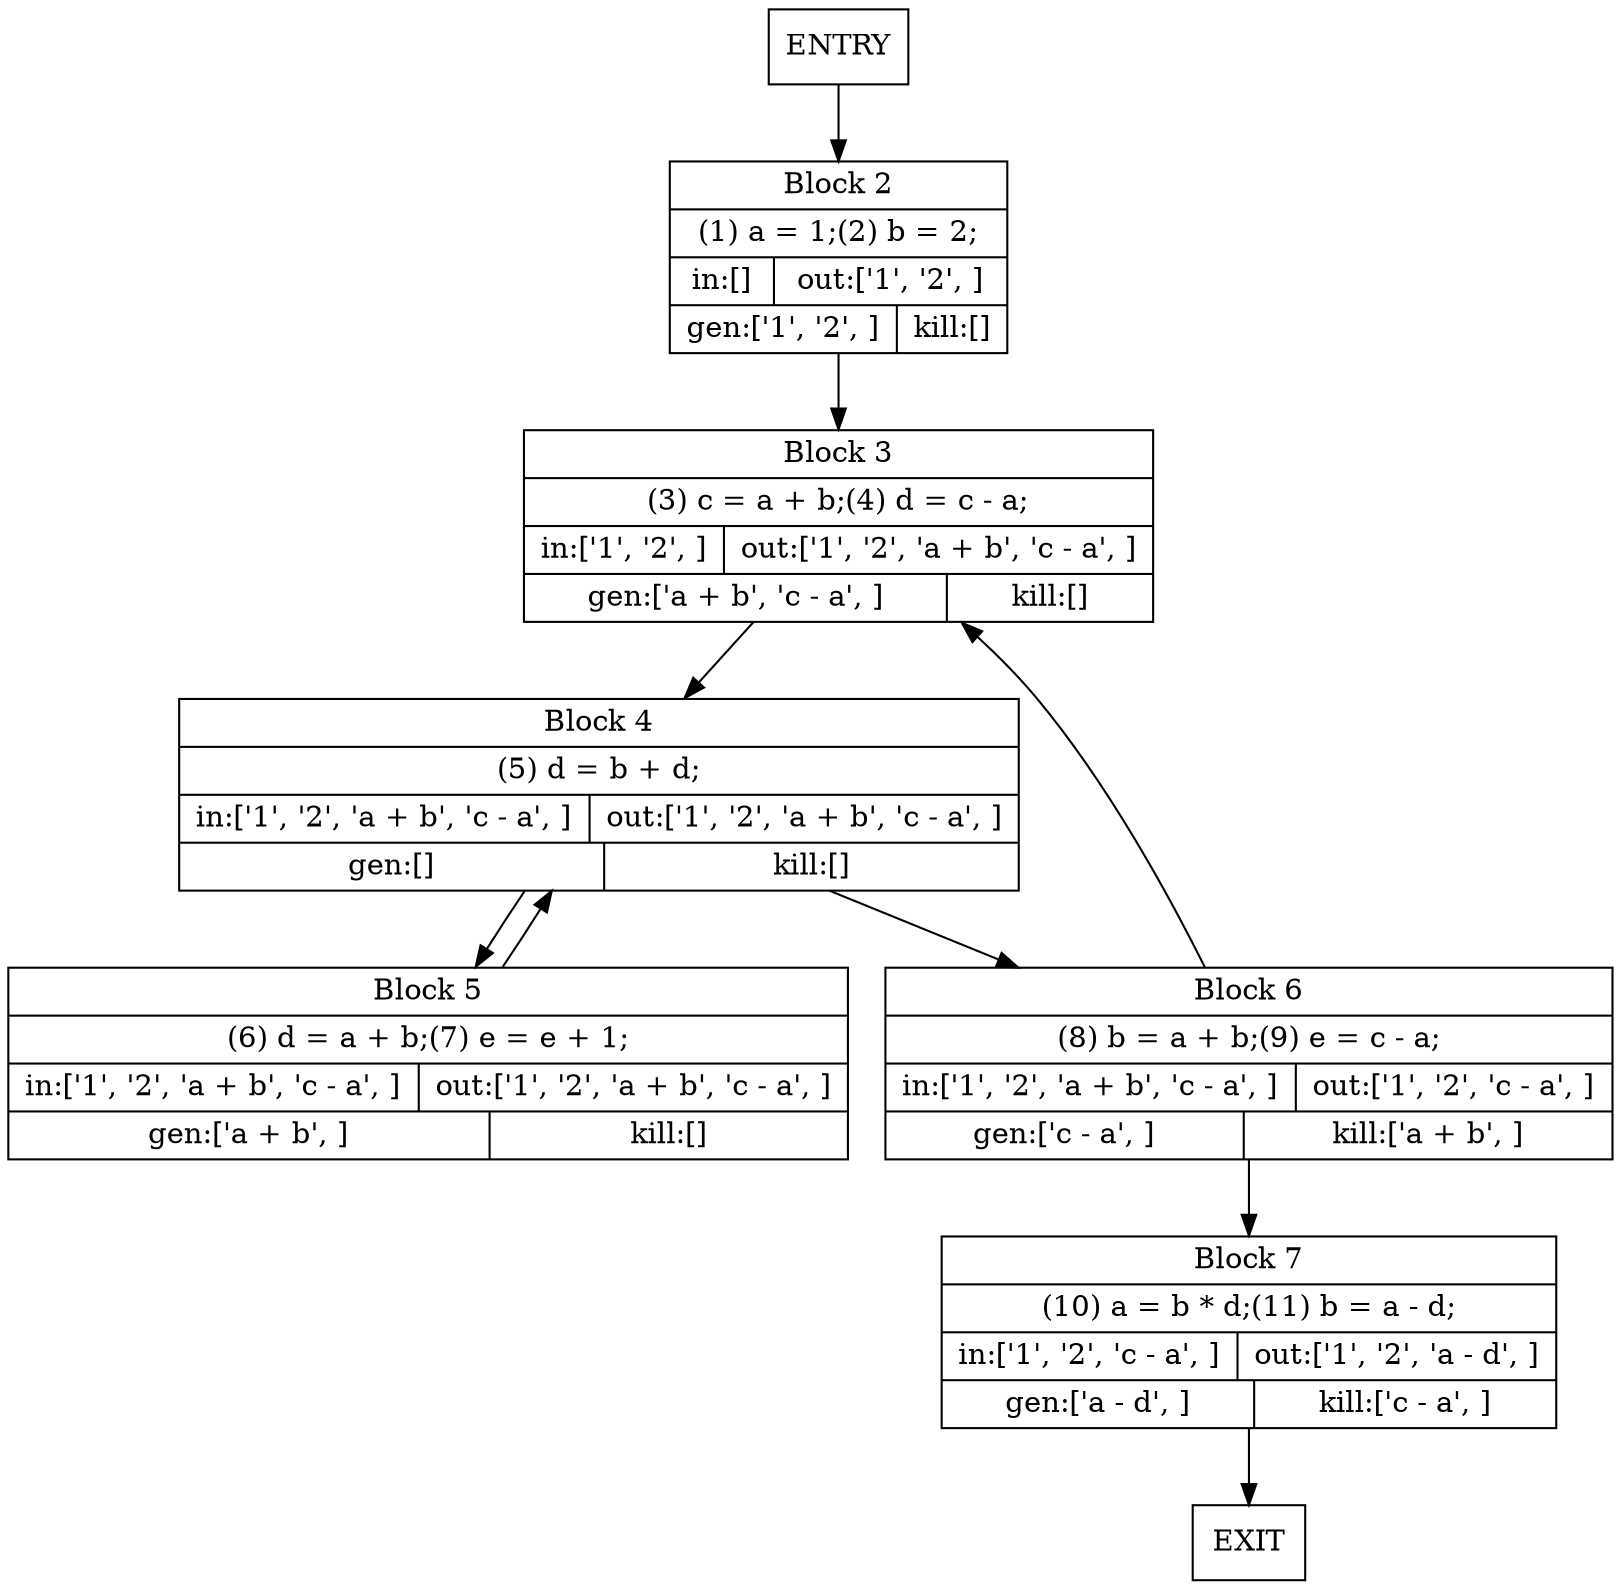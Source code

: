 digraph {
node [shape=record];
0 [label="ENTRY"];
1 [label="EXIT"];
2 [label=<{Block 2|(1) a = 1;(2) b = 2;|{in:[]|out:['1', '2', ]}|{gen:['1', '2', ]|kill:[]}}>];
3 [label=<{Block 3|(3) c = a + b;(4) d = c - a;|{in:['1', '2', ]|out:['1', '2', 'a + b', 'c - a', ]}|{gen:['a + b', 'c - a', ]|kill:[]}}>];
4 [label=<{Block 4|(5) d = b + d;|{in:['1', '2', 'a + b', 'c - a', ]|out:['1', '2', 'a + b', 'c - a', ]}|{gen:[]|kill:[]}}>];
5 [label=<{Block 5|(6) d = a + b;(7) e = e + 1;|{in:['1', '2', 'a + b', 'c - a', ]|out:['1', '2', 'a + b', 'c - a', ]}|{gen:['a + b', ]|kill:[]}}>];
6 [label=<{Block 6|(8) b = a + b;(9) e = c - a;|{in:['1', '2', 'a + b', 'c - a', ]|out:['1', '2', 'c - a', ]}|{gen:['c - a', ]|kill:['a + b', ]}}>];
7 [label=<{Block 7|(10) a = b * d;(11) b = a - d;|{in:['1', '2', 'c - a', ]|out:['1', '2', 'a - d', ]}|{gen:['a - d', ]|kill:['c - a', ]}}>];
0 -> 2;
2 -> 3;
3 -> 4;
4 -> 5;
4 -> 6;
5 -> 4;
6 -> 3;
6 -> 7;
7 -> 1;
}
